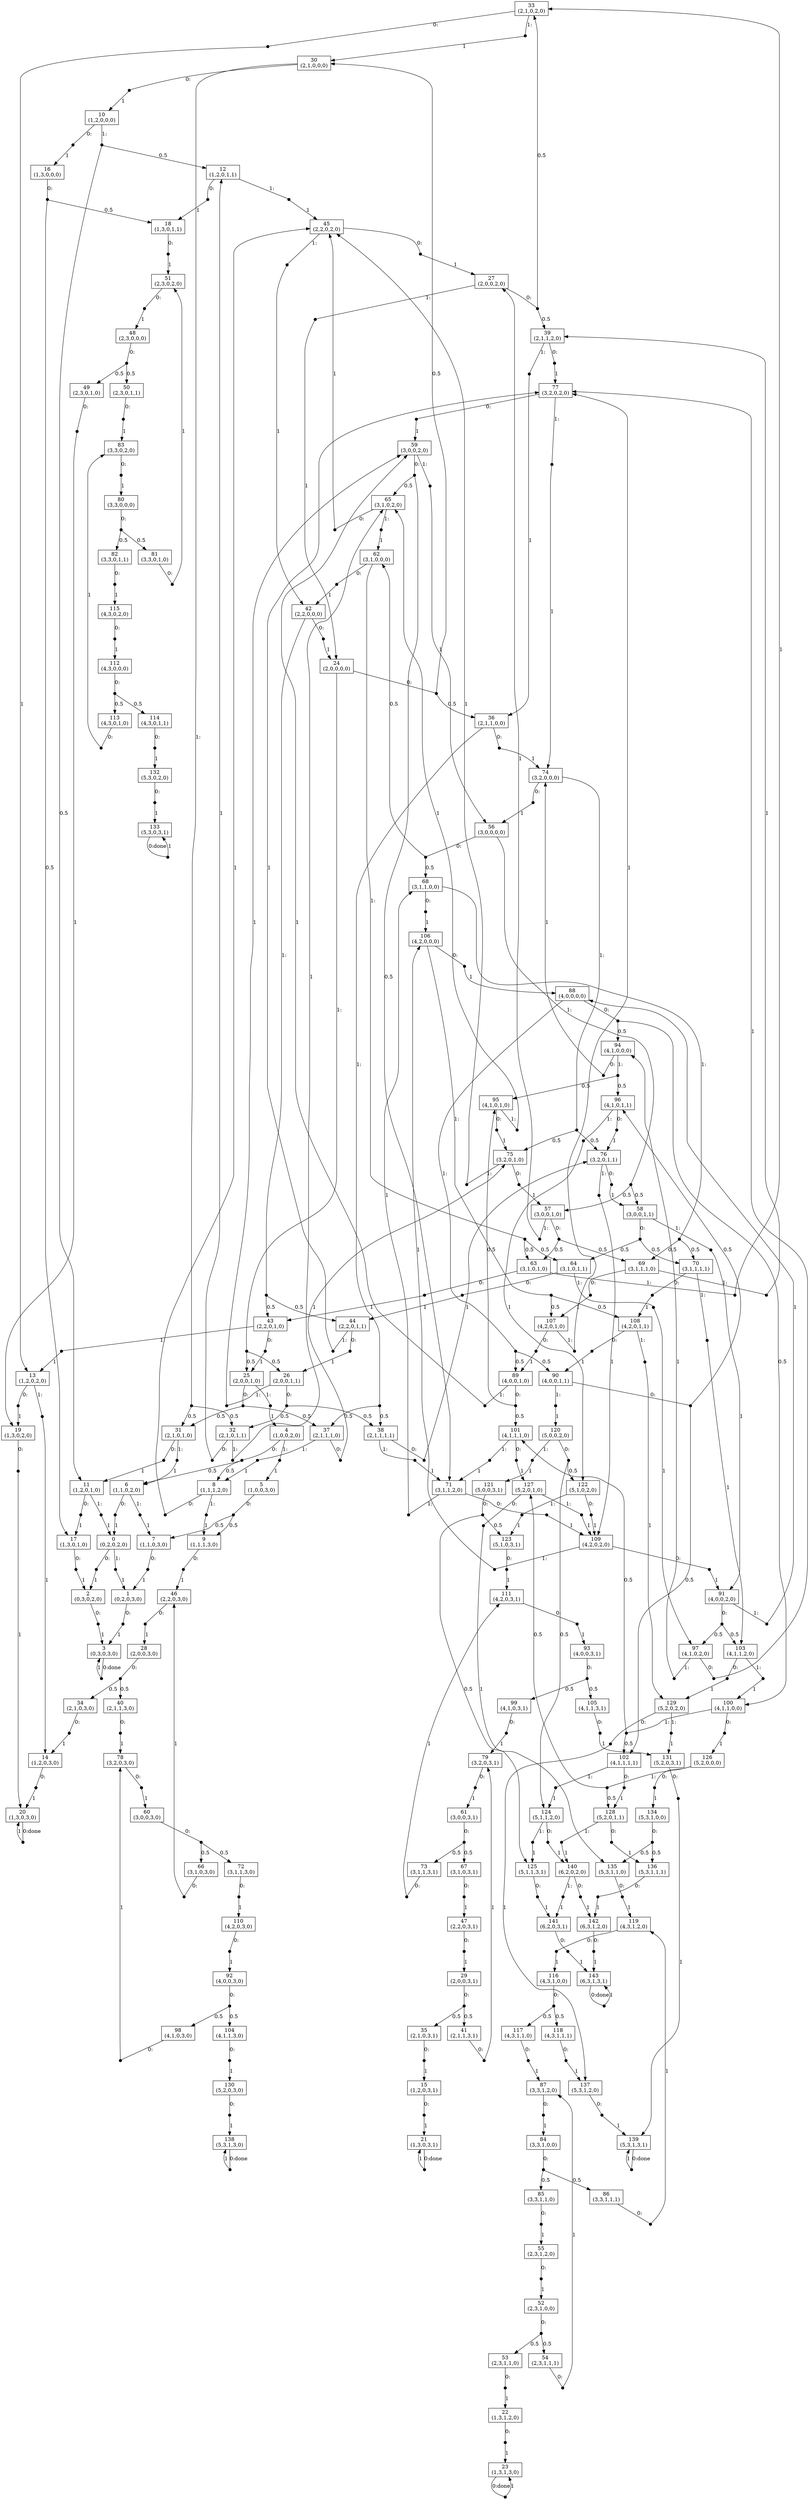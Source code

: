 digraph S {
node [shape=box];
0 -> n0_0 [ arrowhead=none,label="0:" ];
n0_0 [ shape=point,width=0.1,height=0.1,label="" ];
n0_0 -> 2 [ label="1" ];
0 -> n0_1 [ arrowhead=none,label="1:" ];
n0_1 [ shape=point,width=0.1,height=0.1,label="" ];
n0_1 -> 1 [ label="1" ];
1 -> n1_0 [ arrowhead=none,label="0:" ];
n1_0 [ shape=point,width=0.1,height=0.1,label="" ];
n1_0 -> 3 [ label="1" ];
2 -> n2_0 [ arrowhead=none,label="0:" ];
n2_0 [ shape=point,width=0.1,height=0.1,label="" ];
n2_0 -> 3 [ label="1" ];
3 -> n3_0 [ arrowhead=none,label="0:done" ];
n3_0 [ shape=point,width=0.1,height=0.1,label="" ];
n3_0 -> 3 [ label="1" ];
4 -> n4_0 [ arrowhead=none,label="0:" ];
n4_0 [ shape=point,width=0.1,height=0.1,label="" ];
n4_0 -> 6 [ label="0.5" ];
n4_0 -> 8 [ label="0.5" ];
4 -> n4_1 [ arrowhead=none,label="1:" ];
n4_1 [ shape=point,width=0.1,height=0.1,label="" ];
n4_1 -> 5 [ label="1" ];
5 -> n5_0 [ arrowhead=none,label="0:" ];
n5_0 [ shape=point,width=0.1,height=0.1,label="" ];
n5_0 -> 7 [ label="0.5" ];
n5_0 -> 9 [ label="0.5" ];
6 -> n6_0 [ arrowhead=none,label="0:" ];
n6_0 [ shape=point,width=0.1,height=0.1,label="" ];
n6_0 -> 0 [ label="1" ];
6 -> n6_1 [ arrowhead=none,label="1:" ];
n6_1 [ shape=point,width=0.1,height=0.1,label="" ];
n6_1 -> 7 [ label="1" ];
7 -> n7_0 [ arrowhead=none,label="0:" ];
n7_0 [ shape=point,width=0.1,height=0.1,label="" ];
n7_0 -> 1 [ label="1" ];
8 -> n8_0 [ arrowhead=none,label="0:" ];
n8_0 [ shape=point,width=0.1,height=0.1,label="" ];
n8_0 -> 45 [ label="1" ];
8 -> n8_1 [ arrowhead=none,label="1:" ];
n8_1 [ shape=point,width=0.1,height=0.1,label="" ];
n8_1 -> 9 [ label="1" ];
9 -> n9_0 [ arrowhead=none,label="0:" ];
n9_0 [ shape=point,width=0.1,height=0.1,label="" ];
n9_0 -> 46 [ label="1" ];
10 -> n10_0 [ arrowhead=none,label="0:" ];
n10_0 [ shape=point,width=0.1,height=0.1,label="" ];
n10_0 -> 16 [ label="1" ];
10 -> n10_1 [ arrowhead=none,label="1:" ];
n10_1 [ shape=point,width=0.1,height=0.1,label="" ];
n10_1 -> 11 [ label="0.5" ];
n10_1 -> 12 [ label="0.5" ];
11 -> n11_0 [ arrowhead=none,label="0:" ];
n11_0 [ shape=point,width=0.1,height=0.1,label="" ];
n11_0 -> 17 [ label="1" ];
11 -> n11_1 [ arrowhead=none,label="1:" ];
n11_1 [ shape=point,width=0.1,height=0.1,label="" ];
n11_1 -> 0 [ label="1" ];
12 -> n12_0 [ arrowhead=none,label="0:" ];
n12_0 [ shape=point,width=0.1,height=0.1,label="" ];
n12_0 -> 18 [ label="1" ];
12 -> n12_1 [ arrowhead=none,label="1:" ];
n12_1 [ shape=point,width=0.1,height=0.1,label="" ];
n12_1 -> 45 [ label="1" ];
13 -> n13_0 [ arrowhead=none,label="0:" ];
n13_0 [ shape=point,width=0.1,height=0.1,label="" ];
n13_0 -> 19 [ label="1" ];
13 -> n13_1 [ arrowhead=none,label="1:" ];
n13_1 [ shape=point,width=0.1,height=0.1,label="" ];
n13_1 -> 14 [ label="1" ];
14 -> n14_0 [ arrowhead=none,label="0:" ];
n14_0 [ shape=point,width=0.1,height=0.1,label="" ];
n14_0 -> 20 [ label="1" ];
15 -> n15_0 [ arrowhead=none,label="0:" ];
n15_0 [ shape=point,width=0.1,height=0.1,label="" ];
n15_0 -> 21 [ label="1" ];
16 -> n16_0 [ arrowhead=none,label="0:" ];
n16_0 [ shape=point,width=0.1,height=0.1,label="" ];
n16_0 -> 17 [ label="0.5" ];
n16_0 -> 18 [ label="0.5" ];
17 -> n17_0 [ arrowhead=none,label="0:" ];
n17_0 [ shape=point,width=0.1,height=0.1,label="" ];
n17_0 -> 2 [ label="1" ];
18 -> n18_0 [ arrowhead=none,label="0:" ];
n18_0 [ shape=point,width=0.1,height=0.1,label="" ];
n18_0 -> 51 [ label="1" ];
19 -> n19_0 [ arrowhead=none,label="0:" ];
n19_0 [ shape=point,width=0.1,height=0.1,label="" ];
n19_0 -> 20 [ label="1" ];
20 -> n20_0 [ arrowhead=none,label="0:done" ];
n20_0 [ shape=point,width=0.1,height=0.1,label="" ];
n20_0 -> 20 [ label="1" ];
21 -> n21_0 [ arrowhead=none,label="0:done" ];
n21_0 [ shape=point,width=0.1,height=0.1,label="" ];
n21_0 -> 21 [ label="1" ];
22 -> n22_0 [ arrowhead=none,label="0:" ];
n22_0 [ shape=point,width=0.1,height=0.1,label="" ];
n22_0 -> 23 [ label="1" ];
23 -> n23_0 [ arrowhead=none,label="0:done" ];
n23_0 [ shape=point,width=0.1,height=0.1,label="" ];
n23_0 -> 23 [ label="1" ];
24 -> n24_0 [ arrowhead=none,label="0:" ];
n24_0 [ shape=point,width=0.1,height=0.1,label="" ];
n24_0 -> 30 [ label="0.5" ];
n24_0 -> 36 [ label="0.5" ];
24 -> n24_1 [ arrowhead=none,label="1:" ];
n24_1 [ shape=point,width=0.1,height=0.1,label="" ];
n24_1 -> 25 [ label="0.5" ];
n24_1 -> 26 [ label="0.5" ];
25 -> n25_0 [ arrowhead=none,label="0:" ];
n25_0 [ shape=point,width=0.1,height=0.1,label="" ];
n25_0 -> 31 [ label="0.5" ];
n25_0 -> 37 [ label="0.5" ];
25 -> n25_1 [ arrowhead=none,label="1:" ];
n25_1 [ shape=point,width=0.1,height=0.1,label="" ];
n25_1 -> 4 [ label="1" ];
26 -> n26_0 [ arrowhead=none,label="0:" ];
n26_0 [ shape=point,width=0.1,height=0.1,label="" ];
n26_0 -> 32 [ label="0.5" ];
n26_0 -> 38 [ label="0.5" ];
26 -> n26_1 [ arrowhead=none,label="1:" ];
n26_1 [ shape=point,width=0.1,height=0.1,label="" ];
n26_1 -> 59 [ label="1" ];
27 -> n27_0 [ arrowhead=none,label="0:" ];
n27_0 [ shape=point,width=0.1,height=0.1,label="" ];
n27_0 -> 33 [ label="0.5" ];
n27_0 -> 39 [ label="0.5" ];
27 -> n27_1 [ arrowhead=none,label="1:" ];
n27_1 [ shape=point,width=0.1,height=0.1,label="" ];
n27_1 -> 24 [ label="1" ];
28 -> n28_0 [ arrowhead=none,label="0:" ];
n28_0 [ shape=point,width=0.1,height=0.1,label="" ];
n28_0 -> 34 [ label="0.5" ];
n28_0 -> 40 [ label="0.5" ];
29 -> n29_0 [ arrowhead=none,label="0:" ];
n29_0 [ shape=point,width=0.1,height=0.1,label="" ];
n29_0 -> 35 [ label="0.5" ];
n29_0 -> 41 [ label="0.5" ];
30 -> n30_0 [ arrowhead=none,label="0:" ];
n30_0 [ shape=point,width=0.1,height=0.1,label="" ];
n30_0 -> 10 [ label="1" ];
30 -> n30_1 [ arrowhead=none,label="1:" ];
n30_1 [ shape=point,width=0.1,height=0.1,label="" ];
n30_1 -> 31 [ label="0.5" ];
n30_1 -> 32 [ label="0.5" ];
31 -> n31_0 [ arrowhead=none,label="0:" ];
n31_0 [ shape=point,width=0.1,height=0.1,label="" ];
n31_0 -> 11 [ label="1" ];
31 -> n31_1 [ arrowhead=none,label="1:" ];
n31_1 [ shape=point,width=0.1,height=0.1,label="" ];
n31_1 -> 6 [ label="1" ];
32 -> n32_0 [ arrowhead=none,label="0:" ];
n32_0 [ shape=point,width=0.1,height=0.1,label="" ];
n32_0 -> 12 [ label="1" ];
32 -> n32_1 [ arrowhead=none,label="1:" ];
n32_1 [ shape=point,width=0.1,height=0.1,label="" ];
n32_1 -> 65 [ label="1" ];
33 -> n33_0 [ arrowhead=none,label="0:" ];
n33_0 [ shape=point,width=0.1,height=0.1,label="" ];
n33_0 -> 13 [ label="1" ];
33 -> n33_1 [ arrowhead=none,label="1:" ];
n33_1 [ shape=point,width=0.1,height=0.1,label="" ];
n33_1 -> 30 [ label="1" ];
34 -> n34_0 [ arrowhead=none,label="0:" ];
n34_0 [ shape=point,width=0.1,height=0.1,label="" ];
n34_0 -> 14 [ label="1" ];
35 -> n35_0 [ arrowhead=none,label="0:" ];
n35_0 [ shape=point,width=0.1,height=0.1,label="" ];
n35_0 -> 15 [ label="1" ];
36 -> n36_0 [ arrowhead=none,label="0:" ];
n36_0 [ shape=point,width=0.1,height=0.1,label="" ];
n36_0 -> 74 [ label="1" ];
36 -> n36_1 [ arrowhead=none,label="1:" ];
n36_1 [ shape=point,width=0.1,height=0.1,label="" ];
n36_1 -> 37 [ label="0.5" ];
n36_1 -> 38 [ label="0.5" ];
37 -> n37_0 [ arrowhead=none,label="0:" ];
n37_0 [ shape=point,width=0.1,height=0.1,label="" ];
n37_0 -> 75 [ label="1" ];
37 -> n37_1 [ arrowhead=none,label="1:" ];
n37_1 [ shape=point,width=0.1,height=0.1,label="" ];
n37_1 -> 8 [ label="1" ];
38 -> n38_0 [ arrowhead=none,label="0:" ];
n38_0 [ shape=point,width=0.1,height=0.1,label="" ];
n38_0 -> 76 [ label="1" ];
38 -> n38_1 [ arrowhead=none,label="1:" ];
n38_1 [ shape=point,width=0.1,height=0.1,label="" ];
n38_1 -> 71 [ label="1" ];
39 -> n39_0 [ arrowhead=none,label="0:" ];
n39_0 [ shape=point,width=0.1,height=0.1,label="" ];
n39_0 -> 77 [ label="1" ];
39 -> n39_1 [ arrowhead=none,label="1:" ];
n39_1 [ shape=point,width=0.1,height=0.1,label="" ];
n39_1 -> 36 [ label="1" ];
40 -> n40_0 [ arrowhead=none,label="0:" ];
n40_0 [ shape=point,width=0.1,height=0.1,label="" ];
n40_0 -> 78 [ label="1" ];
41 -> n41_0 [ arrowhead=none,label="0:" ];
n41_0 [ shape=point,width=0.1,height=0.1,label="" ];
n41_0 -> 79 [ label="1" ];
42 -> n42_0 [ arrowhead=none,label="0:" ];
n42_0 [ shape=point,width=0.1,height=0.1,label="" ];
n42_0 -> 24 [ label="1" ];
42 -> n42_1 [ arrowhead=none,label="1:" ];
n42_1 [ shape=point,width=0.1,height=0.1,label="" ];
n42_1 -> 43 [ label="0.5" ];
n42_1 -> 44 [ label="0.5" ];
43 -> n43_0 [ arrowhead=none,label="0:" ];
n43_0 [ shape=point,width=0.1,height=0.1,label="" ];
n43_0 -> 25 [ label="1" ];
43 -> n43_1 [ arrowhead=none,label="1:" ];
n43_1 [ shape=point,width=0.1,height=0.1,label="" ];
n43_1 -> 13 [ label="1" ];
44 -> n44_0 [ arrowhead=none,label="0:" ];
n44_0 [ shape=point,width=0.1,height=0.1,label="" ];
n44_0 -> 26 [ label="1" ];
44 -> n44_1 [ arrowhead=none,label="1:" ];
n44_1 [ shape=point,width=0.1,height=0.1,label="" ];
n44_1 -> 77 [ label="1" ];
45 -> n45_0 [ arrowhead=none,label="0:" ];
n45_0 [ shape=point,width=0.1,height=0.1,label="" ];
n45_0 -> 27 [ label="1" ];
45 -> n45_1 [ arrowhead=none,label="1:" ];
n45_1 [ shape=point,width=0.1,height=0.1,label="" ];
n45_1 -> 42 [ label="1" ];
46 -> n46_0 [ arrowhead=none,label="0:" ];
n46_0 [ shape=point,width=0.1,height=0.1,label="" ];
n46_0 -> 28 [ label="1" ];
47 -> n47_0 [ arrowhead=none,label="0:" ];
n47_0 [ shape=point,width=0.1,height=0.1,label="" ];
n47_0 -> 29 [ label="1" ];
48 -> n48_0 [ arrowhead=none,label="0:" ];
n48_0 [ shape=point,width=0.1,height=0.1,label="" ];
n48_0 -> 49 [ label="0.5" ];
n48_0 -> 50 [ label="0.5" ];
49 -> n49_0 [ arrowhead=none,label="0:" ];
n49_0 [ shape=point,width=0.1,height=0.1,label="" ];
n49_0 -> 19 [ label="1" ];
50 -> n50_0 [ arrowhead=none,label="0:" ];
n50_0 [ shape=point,width=0.1,height=0.1,label="" ];
n50_0 -> 83 [ label="1" ];
51 -> n51_0 [ arrowhead=none,label="0:" ];
n51_0 [ shape=point,width=0.1,height=0.1,label="" ];
n51_0 -> 48 [ label="1" ];
52 -> n52_0 [ arrowhead=none,label="0:" ];
n52_0 [ shape=point,width=0.1,height=0.1,label="" ];
n52_0 -> 53 [ label="0.5" ];
n52_0 -> 54 [ label="0.5" ];
53 -> n53_0 [ arrowhead=none,label="0:" ];
n53_0 [ shape=point,width=0.1,height=0.1,label="" ];
n53_0 -> 22 [ label="1" ];
54 -> n54_0 [ arrowhead=none,label="0:" ];
n54_0 [ shape=point,width=0.1,height=0.1,label="" ];
n54_0 -> 87 [ label="1" ];
55 -> n55_0 [ arrowhead=none,label="0:" ];
n55_0 [ shape=point,width=0.1,height=0.1,label="" ];
n55_0 -> 52 [ label="1" ];
56 -> n56_0 [ arrowhead=none,label="0:" ];
n56_0 [ shape=point,width=0.1,height=0.1,label="" ];
n56_0 -> 62 [ label="0.5" ];
n56_0 -> 68 [ label="0.5" ];
56 -> n56_1 [ arrowhead=none,label="1:" ];
n56_1 [ shape=point,width=0.1,height=0.1,label="" ];
n56_1 -> 57 [ label="0.5" ];
n56_1 -> 58 [ label="0.5" ];
57 -> n57_0 [ arrowhead=none,label="0:" ];
n57_0 [ shape=point,width=0.1,height=0.1,label="" ];
n57_0 -> 63 [ label="0.5" ];
n57_0 -> 69 [ label="0.5" ];
57 -> n57_1 [ arrowhead=none,label="1:" ];
n57_1 [ shape=point,width=0.1,height=0.1,label="" ];
n57_1 -> 27 [ label="1" ];
58 -> n58_0 [ arrowhead=none,label="0:" ];
n58_0 [ shape=point,width=0.1,height=0.1,label="" ];
n58_0 -> 64 [ label="0.5" ];
n58_0 -> 70 [ label="0.5" ];
58 -> n58_1 [ arrowhead=none,label="1:" ];
n58_1 [ shape=point,width=0.1,height=0.1,label="" ];
n58_1 -> 91 [ label="1" ];
59 -> n59_0 [ arrowhead=none,label="0:" ];
n59_0 [ shape=point,width=0.1,height=0.1,label="" ];
n59_0 -> 65 [ label="0.5" ];
n59_0 -> 71 [ label="0.5" ];
59 -> n59_1 [ arrowhead=none,label="1:" ];
n59_1 [ shape=point,width=0.1,height=0.1,label="" ];
n59_1 -> 56 [ label="1" ];
60 -> n60_0 [ arrowhead=none,label="0:" ];
n60_0 [ shape=point,width=0.1,height=0.1,label="" ];
n60_0 -> 66 [ label="0.5" ];
n60_0 -> 72 [ label="0.5" ];
61 -> n61_0 [ arrowhead=none,label="0:" ];
n61_0 [ shape=point,width=0.1,height=0.1,label="" ];
n61_0 -> 67 [ label="0.5" ];
n61_0 -> 73 [ label="0.5" ];
62 -> n62_0 [ arrowhead=none,label="0:" ];
n62_0 [ shape=point,width=0.1,height=0.1,label="" ];
n62_0 -> 42 [ label="1" ];
62 -> n62_1 [ arrowhead=none,label="1:" ];
n62_1 [ shape=point,width=0.1,height=0.1,label="" ];
n62_1 -> 63 [ label="0.5" ];
n62_1 -> 64 [ label="0.5" ];
63 -> n63_0 [ arrowhead=none,label="0:" ];
n63_0 [ shape=point,width=0.1,height=0.1,label="" ];
n63_0 -> 43 [ label="1" ];
63 -> n63_1 [ arrowhead=none,label="1:" ];
n63_1 [ shape=point,width=0.1,height=0.1,label="" ];
n63_1 -> 33 [ label="1" ];
64 -> n64_0 [ arrowhead=none,label="0:" ];
n64_0 [ shape=point,width=0.1,height=0.1,label="" ];
n64_0 -> 44 [ label="1" ];
64 -> n64_1 [ arrowhead=none,label="1:" ];
n64_1 [ shape=point,width=0.1,height=0.1,label="" ];
n64_1 -> 97 [ label="1" ];
65 -> n65_0 [ arrowhead=none,label="0:" ];
n65_0 [ shape=point,width=0.1,height=0.1,label="" ];
n65_0 -> 45 [ label="1" ];
65 -> n65_1 [ arrowhead=none,label="1:" ];
n65_1 [ shape=point,width=0.1,height=0.1,label="" ];
n65_1 -> 62 [ label="1" ];
66 -> n66_0 [ arrowhead=none,label="0:" ];
n66_0 [ shape=point,width=0.1,height=0.1,label="" ];
n66_0 -> 46 [ label="1" ];
67 -> n67_0 [ arrowhead=none,label="0:" ];
n67_0 [ shape=point,width=0.1,height=0.1,label="" ];
n67_0 -> 47 [ label="1" ];
68 -> n68_0 [ arrowhead=none,label="0:" ];
n68_0 [ shape=point,width=0.1,height=0.1,label="" ];
n68_0 -> 106 [ label="1" ];
68 -> n68_1 [ arrowhead=none,label="1:" ];
n68_1 [ shape=point,width=0.1,height=0.1,label="" ];
n68_1 -> 69 [ label="0.5" ];
n68_1 -> 70 [ label="0.5" ];
69 -> n69_0 [ arrowhead=none,label="0:" ];
n69_0 [ shape=point,width=0.1,height=0.1,label="" ];
n69_0 -> 107 [ label="1" ];
69 -> n69_1 [ arrowhead=none,label="1:" ];
n69_1 [ shape=point,width=0.1,height=0.1,label="" ];
n69_1 -> 39 [ label="1" ];
70 -> n70_0 [ arrowhead=none,label="0:" ];
n70_0 [ shape=point,width=0.1,height=0.1,label="" ];
n70_0 -> 108 [ label="1" ];
70 -> n70_1 [ arrowhead=none,label="1:" ];
n70_1 [ shape=point,width=0.1,height=0.1,label="" ];
n70_1 -> 103 [ label="1" ];
71 -> n71_0 [ arrowhead=none,label="0:" ];
n71_0 [ shape=point,width=0.1,height=0.1,label="" ];
n71_0 -> 109 [ label="1" ];
71 -> n71_1 [ arrowhead=none,label="1:" ];
n71_1 [ shape=point,width=0.1,height=0.1,label="" ];
n71_1 -> 68 [ label="1" ];
72 -> n72_0 [ arrowhead=none,label="0:" ];
n72_0 [ shape=point,width=0.1,height=0.1,label="" ];
n72_0 -> 110 [ label="1" ];
73 -> n73_0 [ arrowhead=none,label="0:" ];
n73_0 [ shape=point,width=0.1,height=0.1,label="" ];
n73_0 -> 111 [ label="1" ];
74 -> n74_0 [ arrowhead=none,label="0:" ];
n74_0 [ shape=point,width=0.1,height=0.1,label="" ];
n74_0 -> 56 [ label="1" ];
74 -> n74_1 [ arrowhead=none,label="1:" ];
n74_1 [ shape=point,width=0.1,height=0.1,label="" ];
n74_1 -> 75 [ label="0.5" ];
n74_1 -> 76 [ label="0.5" ];
75 -> n75_0 [ arrowhead=none,label="0:" ];
n75_0 [ shape=point,width=0.1,height=0.1,label="" ];
n75_0 -> 57 [ label="1" ];
75 -> n75_1 [ arrowhead=none,label="1:" ];
n75_1 [ shape=point,width=0.1,height=0.1,label="" ];
n75_1 -> 45 [ label="1" ];
76 -> n76_0 [ arrowhead=none,label="0:" ];
n76_0 [ shape=point,width=0.1,height=0.1,label="" ];
n76_0 -> 58 [ label="1" ];
76 -> n76_1 [ arrowhead=none,label="1:" ];
n76_1 [ shape=point,width=0.1,height=0.1,label="" ];
n76_1 -> 109 [ label="1" ];
77 -> n77_0 [ arrowhead=none,label="0:" ];
n77_0 [ shape=point,width=0.1,height=0.1,label="" ];
n77_0 -> 59 [ label="1" ];
77 -> n77_1 [ arrowhead=none,label="1:" ];
n77_1 [ shape=point,width=0.1,height=0.1,label="" ];
n77_1 -> 74 [ label="1" ];
78 -> n78_0 [ arrowhead=none,label="0:" ];
n78_0 [ shape=point,width=0.1,height=0.1,label="" ];
n78_0 -> 60 [ label="1" ];
79 -> n79_0 [ arrowhead=none,label="0:" ];
n79_0 [ shape=point,width=0.1,height=0.1,label="" ];
n79_0 -> 61 [ label="1" ];
80 -> n80_0 [ arrowhead=none,label="0:" ];
n80_0 [ shape=point,width=0.1,height=0.1,label="" ];
n80_0 -> 81 [ label="0.5" ];
n80_0 -> 82 [ label="0.5" ];
81 -> n81_0 [ arrowhead=none,label="0:" ];
n81_0 [ shape=point,width=0.1,height=0.1,label="" ];
n81_0 -> 51 [ label="1" ];
82 -> n82_0 [ arrowhead=none,label="0:" ];
n82_0 [ shape=point,width=0.1,height=0.1,label="" ];
n82_0 -> 115 [ label="1" ];
83 -> n83_0 [ arrowhead=none,label="0:" ];
n83_0 [ shape=point,width=0.1,height=0.1,label="" ];
n83_0 -> 80 [ label="1" ];
84 -> n84_0 [ arrowhead=none,label="0:" ];
n84_0 [ shape=point,width=0.1,height=0.1,label="" ];
n84_0 -> 85 [ label="0.5" ];
n84_0 -> 86 [ label="0.5" ];
85 -> n85_0 [ arrowhead=none,label="0:" ];
n85_0 [ shape=point,width=0.1,height=0.1,label="" ];
n85_0 -> 55 [ label="1" ];
86 -> n86_0 [ arrowhead=none,label="0:" ];
n86_0 [ shape=point,width=0.1,height=0.1,label="" ];
n86_0 -> 119 [ label="1" ];
87 -> n87_0 [ arrowhead=none,label="0:" ];
n87_0 [ shape=point,width=0.1,height=0.1,label="" ];
n87_0 -> 84 [ label="1" ];
88 -> n88_0 [ arrowhead=none,label="0:" ];
n88_0 [ shape=point,width=0.1,height=0.1,label="" ];
n88_0 -> 94 [ label="0.5" ];
n88_0 -> 100 [ label="0.5" ];
88 -> n88_1 [ arrowhead=none,label="1:" ];
n88_1 [ shape=point,width=0.1,height=0.1,label="" ];
n88_1 -> 89 [ label="0.5" ];
n88_1 -> 90 [ label="0.5" ];
89 -> n89_0 [ arrowhead=none,label="0:" ];
n89_0 [ shape=point,width=0.1,height=0.1,label="" ];
n89_0 -> 95 [ label="0.5" ];
n89_0 -> 101 [ label="0.5" ];
89 -> n89_1 [ arrowhead=none,label="1:" ];
n89_1 [ shape=point,width=0.1,height=0.1,label="" ];
n89_1 -> 59 [ label="1" ];
90 -> n90_0 [ arrowhead=none,label="0:" ];
n90_0 [ shape=point,width=0.1,height=0.1,label="" ];
n90_0 -> 96 [ label="0.5" ];
n90_0 -> 102 [ label="0.5" ];
90 -> n90_1 [ arrowhead=none,label="1:" ];
n90_1 [ shape=point,width=0.1,height=0.1,label="" ];
n90_1 -> 120 [ label="1" ];
91 -> n91_0 [ arrowhead=none,label="0:" ];
n91_0 [ shape=point,width=0.1,height=0.1,label="" ];
n91_0 -> 97 [ label="0.5" ];
n91_0 -> 103 [ label="0.5" ];
91 -> n91_1 [ arrowhead=none,label="1:" ];
n91_1 [ shape=point,width=0.1,height=0.1,label="" ];
n91_1 -> 88 [ label="1" ];
92 -> n92_0 [ arrowhead=none,label="0:" ];
n92_0 [ shape=point,width=0.1,height=0.1,label="" ];
n92_0 -> 98 [ label="0.5" ];
n92_0 -> 104 [ label="0.5" ];
93 -> n93_0 [ arrowhead=none,label="0:" ];
n93_0 [ shape=point,width=0.1,height=0.1,label="" ];
n93_0 -> 99 [ label="0.5" ];
n93_0 -> 105 [ label="0.5" ];
94 -> n94_0 [ arrowhead=none,label="0:" ];
n94_0 [ shape=point,width=0.1,height=0.1,label="" ];
n94_0 -> 74 [ label="1" ];
94 -> n94_1 [ arrowhead=none,label="1:" ];
n94_1 [ shape=point,width=0.1,height=0.1,label="" ];
n94_1 -> 95 [ label="0.5" ];
n94_1 -> 96 [ label="0.5" ];
95 -> n95_0 [ arrowhead=none,label="0:" ];
n95_0 [ shape=point,width=0.1,height=0.1,label="" ];
n95_0 -> 75 [ label="1" ];
95 -> n95_1 [ arrowhead=none,label="1:" ];
n95_1 [ shape=point,width=0.1,height=0.1,label="" ];
n95_1 -> 65 [ label="1" ];
96 -> n96_0 [ arrowhead=none,label="0:" ];
n96_0 [ shape=point,width=0.1,height=0.1,label="" ];
n96_0 -> 76 [ label="1" ];
96 -> n96_1 [ arrowhead=none,label="1:" ];
n96_1 [ shape=point,width=0.1,height=0.1,label="" ];
n96_1 -> 122 [ label="1" ];
97 -> n97_0 [ arrowhead=none,label="0:" ];
n97_0 [ shape=point,width=0.1,height=0.1,label="" ];
n97_0 -> 77 [ label="1" ];
97 -> n97_1 [ arrowhead=none,label="1:" ];
n97_1 [ shape=point,width=0.1,height=0.1,label="" ];
n97_1 -> 94 [ label="1" ];
98 -> n98_0 [ arrowhead=none,label="0:" ];
n98_0 [ shape=point,width=0.1,height=0.1,label="" ];
n98_0 -> 78 [ label="1" ];
99 -> n99_0 [ arrowhead=none,label="0:" ];
n99_0 [ shape=point,width=0.1,height=0.1,label="" ];
n99_0 -> 79 [ label="1" ];
100 -> n100_0 [ arrowhead=none,label="0:" ];
n100_0 [ shape=point,width=0.1,height=0.1,label="" ];
n100_0 -> 126 [ label="1" ];
100 -> n100_1 [ arrowhead=none,label="1:" ];
n100_1 [ shape=point,width=0.1,height=0.1,label="" ];
n100_1 -> 101 [ label="0.5" ];
n100_1 -> 102 [ label="0.5" ];
101 -> n101_0 [ arrowhead=none,label="0:" ];
n101_0 [ shape=point,width=0.1,height=0.1,label="" ];
n101_0 -> 127 [ label="1" ];
101 -> n101_1 [ arrowhead=none,label="1:" ];
n101_1 [ shape=point,width=0.1,height=0.1,label="" ];
n101_1 -> 71 [ label="1" ];
102 -> n102_0 [ arrowhead=none,label="0:" ];
n102_0 [ shape=point,width=0.1,height=0.1,label="" ];
n102_0 -> 128 [ label="1" ];
102 -> n102_1 [ arrowhead=none,label="1:" ];
n102_1 [ shape=point,width=0.1,height=0.1,label="" ];
n102_1 -> 124 [ label="1" ];
103 -> n103_0 [ arrowhead=none,label="0:" ];
n103_0 [ shape=point,width=0.1,height=0.1,label="" ];
n103_0 -> 129 [ label="1" ];
103 -> n103_1 [ arrowhead=none,label="1:" ];
n103_1 [ shape=point,width=0.1,height=0.1,label="" ];
n103_1 -> 100 [ label="1" ];
104 -> n104_0 [ arrowhead=none,label="0:" ];
n104_0 [ shape=point,width=0.1,height=0.1,label="" ];
n104_0 -> 130 [ label="1" ];
105 -> n105_0 [ arrowhead=none,label="0:" ];
n105_0 [ shape=point,width=0.1,height=0.1,label="" ];
n105_0 -> 131 [ label="1" ];
106 -> n106_0 [ arrowhead=none,label="0:" ];
n106_0 [ shape=point,width=0.1,height=0.1,label="" ];
n106_0 -> 88 [ label="1" ];
106 -> n106_1 [ arrowhead=none,label="1:" ];
n106_1 [ shape=point,width=0.1,height=0.1,label="" ];
n106_1 -> 107 [ label="0.5" ];
n106_1 -> 108 [ label="0.5" ];
107 -> n107_0 [ arrowhead=none,label="0:" ];
n107_0 [ shape=point,width=0.1,height=0.1,label="" ];
n107_0 -> 89 [ label="1" ];
107 -> n107_1 [ arrowhead=none,label="1:" ];
n107_1 [ shape=point,width=0.1,height=0.1,label="" ];
n107_1 -> 77 [ label="1" ];
108 -> n108_0 [ arrowhead=none,label="0:" ];
n108_0 [ shape=point,width=0.1,height=0.1,label="" ];
n108_0 -> 90 [ label="1" ];
108 -> n108_1 [ arrowhead=none,label="1:" ];
n108_1 [ shape=point,width=0.1,height=0.1,label="" ];
n108_1 -> 129 [ label="1" ];
109 -> n109_0 [ arrowhead=none,label="0:" ];
n109_0 [ shape=point,width=0.1,height=0.1,label="" ];
n109_0 -> 91 [ label="1" ];
109 -> n109_1 [ arrowhead=none,label="1:" ];
n109_1 [ shape=point,width=0.1,height=0.1,label="" ];
n109_1 -> 106 [ label="1" ];
110 -> n110_0 [ arrowhead=none,label="0:" ];
n110_0 [ shape=point,width=0.1,height=0.1,label="" ];
n110_0 -> 92 [ label="1" ];
111 -> n111_0 [ arrowhead=none,label="0:" ];
n111_0 [ shape=point,width=0.1,height=0.1,label="" ];
n111_0 -> 93 [ label="1" ];
112 -> n112_0 [ arrowhead=none,label="0:" ];
n112_0 [ shape=point,width=0.1,height=0.1,label="" ];
n112_0 -> 113 [ label="0.5" ];
n112_0 -> 114 [ label="0.5" ];
113 -> n113_0 [ arrowhead=none,label="0:" ];
n113_0 [ shape=point,width=0.1,height=0.1,label="" ];
n113_0 -> 83 [ label="1" ];
114 -> n114_0 [ arrowhead=none,label="0:" ];
n114_0 [ shape=point,width=0.1,height=0.1,label="" ];
n114_0 -> 132 [ label="1" ];
115 -> n115_0 [ arrowhead=none,label="0:" ];
n115_0 [ shape=point,width=0.1,height=0.1,label="" ];
n115_0 -> 112 [ label="1" ];
116 -> n116_0 [ arrowhead=none,label="0:" ];
n116_0 [ shape=point,width=0.1,height=0.1,label="" ];
n116_0 -> 117 [ label="0.5" ];
n116_0 -> 118 [ label="0.5" ];
117 -> n117_0 [ arrowhead=none,label="0:" ];
n117_0 [ shape=point,width=0.1,height=0.1,label="" ];
n117_0 -> 87 [ label="1" ];
118 -> n118_0 [ arrowhead=none,label="0:" ];
n118_0 [ shape=point,width=0.1,height=0.1,label="" ];
n118_0 -> 137 [ label="1" ];
119 -> n119_0 [ arrowhead=none,label="0:" ];
n119_0 [ shape=point,width=0.1,height=0.1,label="" ];
n119_0 -> 116 [ label="1" ];
120 -> n120_0 [ arrowhead=none,label="0:" ];
n120_0 [ shape=point,width=0.1,height=0.1,label="" ];
n120_0 -> 122 [ label="0.5" ];
n120_0 -> 124 [ label="0.5" ];
120 -> n120_1 [ arrowhead=none,label="1:" ];
n120_1 [ shape=point,width=0.1,height=0.1,label="" ];
n120_1 -> 121 [ label="1" ];
121 -> n121_0 [ arrowhead=none,label="0:" ];
n121_0 [ shape=point,width=0.1,height=0.1,label="" ];
n121_0 -> 123 [ label="0.5" ];
n121_0 -> 125 [ label="0.5" ];
122 -> n122_0 [ arrowhead=none,label="0:" ];
n122_0 [ shape=point,width=0.1,height=0.1,label="" ];
n122_0 -> 109 [ label="1" ];
122 -> n122_1 [ arrowhead=none,label="1:" ];
n122_1 [ shape=point,width=0.1,height=0.1,label="" ];
n122_1 -> 123 [ label="1" ];
123 -> n123_0 [ arrowhead=none,label="0:" ];
n123_0 [ shape=point,width=0.1,height=0.1,label="" ];
n123_0 -> 111 [ label="1" ];
124 -> n124_0 [ arrowhead=none,label="0:" ];
n124_0 [ shape=point,width=0.1,height=0.1,label="" ];
n124_0 -> 140 [ label="1" ];
124 -> n124_1 [ arrowhead=none,label="1:" ];
n124_1 [ shape=point,width=0.1,height=0.1,label="" ];
n124_1 -> 125 [ label="1" ];
125 -> n125_0 [ arrowhead=none,label="0:" ];
n125_0 [ shape=point,width=0.1,height=0.1,label="" ];
n125_0 -> 141 [ label="1" ];
126 -> n126_0 [ arrowhead=none,label="0:" ];
n126_0 [ shape=point,width=0.1,height=0.1,label="" ];
n126_0 -> 134 [ label="1" ];
126 -> n126_1 [ arrowhead=none,label="1:" ];
n126_1 [ shape=point,width=0.1,height=0.1,label="" ];
n126_1 -> 127 [ label="0.5" ];
n126_1 -> 128 [ label="0.5" ];
127 -> n127_0 [ arrowhead=none,label="0:" ];
n127_0 [ shape=point,width=0.1,height=0.1,label="" ];
n127_0 -> 135 [ label="1" ];
127 -> n127_1 [ arrowhead=none,label="1:" ];
n127_1 [ shape=point,width=0.1,height=0.1,label="" ];
n127_1 -> 109 [ label="1" ];
128 -> n128_0 [ arrowhead=none,label="0:" ];
n128_0 [ shape=point,width=0.1,height=0.1,label="" ];
n128_0 -> 136 [ label="1" ];
128 -> n128_1 [ arrowhead=none,label="1:" ];
n128_1 [ shape=point,width=0.1,height=0.1,label="" ];
n128_1 -> 140 [ label="1" ];
129 -> n129_0 [ arrowhead=none,label="0:" ];
n129_0 [ shape=point,width=0.1,height=0.1,label="" ];
n129_0 -> 137 [ label="1" ];
129 -> n129_1 [ arrowhead=none,label="1:" ];
n129_1 [ shape=point,width=0.1,height=0.1,label="" ];
n129_1 -> 131 [ label="1" ];
130 -> n130_0 [ arrowhead=none,label="0:" ];
n130_0 [ shape=point,width=0.1,height=0.1,label="" ];
n130_0 -> 138 [ label="1" ];
131 -> n131_0 [ arrowhead=none,label="0:" ];
n131_0 [ shape=point,width=0.1,height=0.1,label="" ];
n131_0 -> 139 [ label="1" ];
132 -> n132_0 [ arrowhead=none,label="0:" ];
n132_0 [ shape=point,width=0.1,height=0.1,label="" ];
n132_0 -> 133 [ label="1" ];
133 -> n133_0 [ arrowhead=none,label="0:done" ];
n133_0 [ shape=point,width=0.1,height=0.1,label="" ];
n133_0 -> 133 [ label="1" ];
134 -> n134_0 [ arrowhead=none,label="0:" ];
n134_0 [ shape=point,width=0.1,height=0.1,label="" ];
n134_0 -> 135 [ label="0.5" ];
n134_0 -> 136 [ label="0.5" ];
135 -> n135_0 [ arrowhead=none,label="0:" ];
n135_0 [ shape=point,width=0.1,height=0.1,label="" ];
n135_0 -> 119 [ label="1" ];
136 -> n136_0 [ arrowhead=none,label="0:" ];
n136_0 [ shape=point,width=0.1,height=0.1,label="" ];
n136_0 -> 142 [ label="1" ];
137 -> n137_0 [ arrowhead=none,label="0:" ];
n137_0 [ shape=point,width=0.1,height=0.1,label="" ];
n137_0 -> 139 [ label="1" ];
138 -> n138_0 [ arrowhead=none,label="0:done" ];
n138_0 [ shape=point,width=0.1,height=0.1,label="" ];
n138_0 -> 138 [ label="1" ];
139 -> n139_0 [ arrowhead=none,label="0:done" ];
n139_0 [ shape=point,width=0.1,height=0.1,label="" ];
n139_0 -> 139 [ label="1" ];
140 -> n140_0 [ arrowhead=none,label="0:" ];
n140_0 [ shape=point,width=0.1,height=0.1,label="" ];
n140_0 -> 142 [ label="1" ];
140 -> n140_1 [ arrowhead=none,label="1:" ];
n140_1 [ shape=point,width=0.1,height=0.1,label="" ];
n140_1 -> 141 [ label="1" ];
141 -> n141_0 [ arrowhead=none,label="0:" ];
n141_0 [ shape=point,width=0.1,height=0.1,label="" ];
n141_0 -> 143 [ label="1" ];
142 -> n142_0 [ arrowhead=none,label="0:" ];
n142_0 [ shape=point,width=0.1,height=0.1,label="" ];
n142_0 -> 143 [ label="1" ];
143 -> n143_0 [ arrowhead=none,label="0:done" ];
n143_0 [ shape=point,width=0.1,height=0.1,label="" ];
n143_0 -> 143 [ label="1" ];
0 [label="0\n(0,2,0,2,0)"];
1 [label="1\n(0,2,0,3,0)"];
2 [label="2\n(0,3,0,2,0)"];
3 [label="3\n(0,3,0,3,0)"];
4 [label="4\n(1,0,0,2,0)"];
5 [label="5\n(1,0,0,3,0)"];
6 [label="6\n(1,1,0,2,0)"];
7 [label="7\n(1,1,0,3,0)"];
8 [label="8\n(1,1,1,2,0)"];
9 [label="9\n(1,1,1,3,0)"];
10 [label="10\n(1,2,0,0,0)"];
11 [label="11\n(1,2,0,1,0)"];
12 [label="12\n(1,2,0,1,1)"];
13 [label="13\n(1,2,0,2,0)"];
14 [label="14\n(1,2,0,3,0)"];
15 [label="15\n(1,2,0,3,1)"];
16 [label="16\n(1,3,0,0,0)"];
17 [label="17\n(1,3,0,1,0)"];
18 [label="18\n(1,3,0,1,1)"];
19 [label="19\n(1,3,0,2,0)"];
20 [label="20\n(1,3,0,3,0)"];
21 [label="21\n(1,3,0,3,1)"];
22 [label="22\n(1,3,1,2,0)"];
23 [label="23\n(1,3,1,3,0)"];
24 [label="24\n(2,0,0,0,0)"];
25 [label="25\n(2,0,0,1,0)"];
26 [label="26\n(2,0,0,1,1)"];
27 [label="27\n(2,0,0,2,0)"];
28 [label="28\n(2,0,0,3,0)"];
29 [label="29\n(2,0,0,3,1)"];
30 [label="30\n(2,1,0,0,0)"];
31 [label="31\n(2,1,0,1,0)"];
32 [label="32\n(2,1,0,1,1)"];
33 [label="33\n(2,1,0,2,0)"];
34 [label="34\n(2,1,0,3,0)"];
35 [label="35\n(2,1,0,3,1)"];
36 [label="36\n(2,1,1,0,0)"];
37 [label="37\n(2,1,1,1,0)"];
38 [label="38\n(2,1,1,1,1)"];
39 [label="39\n(2,1,1,2,0)"];
40 [label="40\n(2,1,1,3,0)"];
41 [label="41\n(2,1,1,3,1)"];
42 [label="42\n(2,2,0,0,0)"];
43 [label="43\n(2,2,0,1,0)"];
44 [label="44\n(2,2,0,1,1)"];
45 [label="45\n(2,2,0,2,0)"];
46 [label="46\n(2,2,0,3,0)"];
47 [label="47\n(2,2,0,3,1)"];
48 [label="48\n(2,3,0,0,0)"];
49 [label="49\n(2,3,0,1,0)"];
50 [label="50\n(2,3,0,1,1)"];
51 [label="51\n(2,3,0,2,0)"];
52 [label="52\n(2,3,1,0,0)"];
53 [label="53\n(2,3,1,1,0)"];
54 [label="54\n(2,3,1,1,1)"];
55 [label="55\n(2,3,1,2,0)"];
56 [label="56\n(3,0,0,0,0)"];
57 [label="57\n(3,0,0,1,0)"];
58 [label="58\n(3,0,0,1,1)"];
59 [label="59\n(3,0,0,2,0)"];
60 [label="60\n(3,0,0,3,0)"];
61 [label="61\n(3,0,0,3,1)"];
62 [label="62\n(3,1,0,0,0)"];
63 [label="63\n(3,1,0,1,0)"];
64 [label="64\n(3,1,0,1,1)"];
65 [label="65\n(3,1,0,2,0)"];
66 [label="66\n(3,1,0,3,0)"];
67 [label="67\n(3,1,0,3,1)"];
68 [label="68\n(3,1,1,0,0)"];
69 [label="69\n(3,1,1,1,0)"];
70 [label="70\n(3,1,1,1,1)"];
71 [label="71\n(3,1,1,2,0)"];
72 [label="72\n(3,1,1,3,0)"];
73 [label="73\n(3,1,1,3,1)"];
74 [label="74\n(3,2,0,0,0)"];
75 [label="75\n(3,2,0,1,0)"];
76 [label="76\n(3,2,0,1,1)"];
77 [label="77\n(3,2,0,2,0)"];
78 [label="78\n(3,2,0,3,0)"];
79 [label="79\n(3,2,0,3,1)"];
80 [label="80\n(3,3,0,0,0)"];
81 [label="81\n(3,3,0,1,0)"];
82 [label="82\n(3,3,0,1,1)"];
83 [label="83\n(3,3,0,2,0)"];
84 [label="84\n(3,3,1,0,0)"];
85 [label="85\n(3,3,1,1,0)"];
86 [label="86\n(3,3,1,1,1)"];
87 [label="87\n(3,3,1,2,0)"];
88 [label="88\n(4,0,0,0,0)"];
89 [label="89\n(4,0,0,1,0)"];
90 [label="90\n(4,0,0,1,1)"];
91 [label="91\n(4,0,0,2,0)"];
92 [label="92\n(4,0,0,3,0)"];
93 [label="93\n(4,0,0,3,1)"];
94 [label="94\n(4,1,0,0,0)"];
95 [label="95\n(4,1,0,1,0)"];
96 [label="96\n(4,1,0,1,1)"];
97 [label="97\n(4,1,0,2,0)"];
98 [label="98\n(4,1,0,3,0)"];
99 [label="99\n(4,1,0,3,1)"];
100 [label="100\n(4,1,1,0,0)"];
101 [label="101\n(4,1,1,1,0)"];
102 [label="102\n(4,1,1,1,1)"];
103 [label="103\n(4,1,1,2,0)"];
104 [label="104\n(4,1,1,3,0)"];
105 [label="105\n(4,1,1,3,1)"];
106 [label="106\n(4,2,0,0,0)"];
107 [label="107\n(4,2,0,1,0)"];
108 [label="108\n(4,2,0,1,1)"];
109 [label="109\n(4,2,0,2,0)"];
110 [label="110\n(4,2,0,3,0)"];
111 [label="111\n(4,2,0,3,1)"];
112 [label="112\n(4,3,0,0,0)"];
113 [label="113\n(4,3,0,1,0)"];
114 [label="114\n(4,3,0,1,1)"];
115 [label="115\n(4,3,0,2,0)"];
116 [label="116\n(4,3,1,0,0)"];
117 [label="117\n(4,3,1,1,0)"];
118 [label="118\n(4,3,1,1,1)"];
119 [label="119\n(4,3,1,2,0)"];
120 [label="120\n(5,0,0,2,0)"];
121 [label="121\n(5,0,0,3,1)"];
122 [label="122\n(5,1,0,2,0)"];
123 [label="123\n(5,1,0,3,1)"];
124 [label="124\n(5,1,1,2,0)"];
125 [label="125\n(5,1,1,3,1)"];
126 [label="126\n(5,2,0,0,0)"];
127 [label="127\n(5,2,0,1,0)"];
128 [label="128\n(5,2,0,1,1)"];
129 [label="129\n(5,2,0,2,0)"];
130 [label="130\n(5,2,0,3,0)"];
131 [label="131\n(5,2,0,3,1)"];
132 [label="132\n(5,3,0,2,0)"];
133 [label="133\n(5,3,0,3,1)"];
134 [label="134\n(5,3,1,0,0)"];
135 [label="135\n(5,3,1,1,0)"];
136 [label="136\n(5,3,1,1,1)"];
137 [label="137\n(5,3,1,2,0)"];
138 [label="138\n(5,3,1,3,0)"];
139 [label="139\n(5,3,1,3,1)"];
140 [label="140\n(6,2,0,2,0)"];
141 [label="141\n(6,2,0,3,1)"];
142 [label="142\n(6,3,1,2,0)"];
143 [label="143\n(6,3,1,3,1)"];
}
